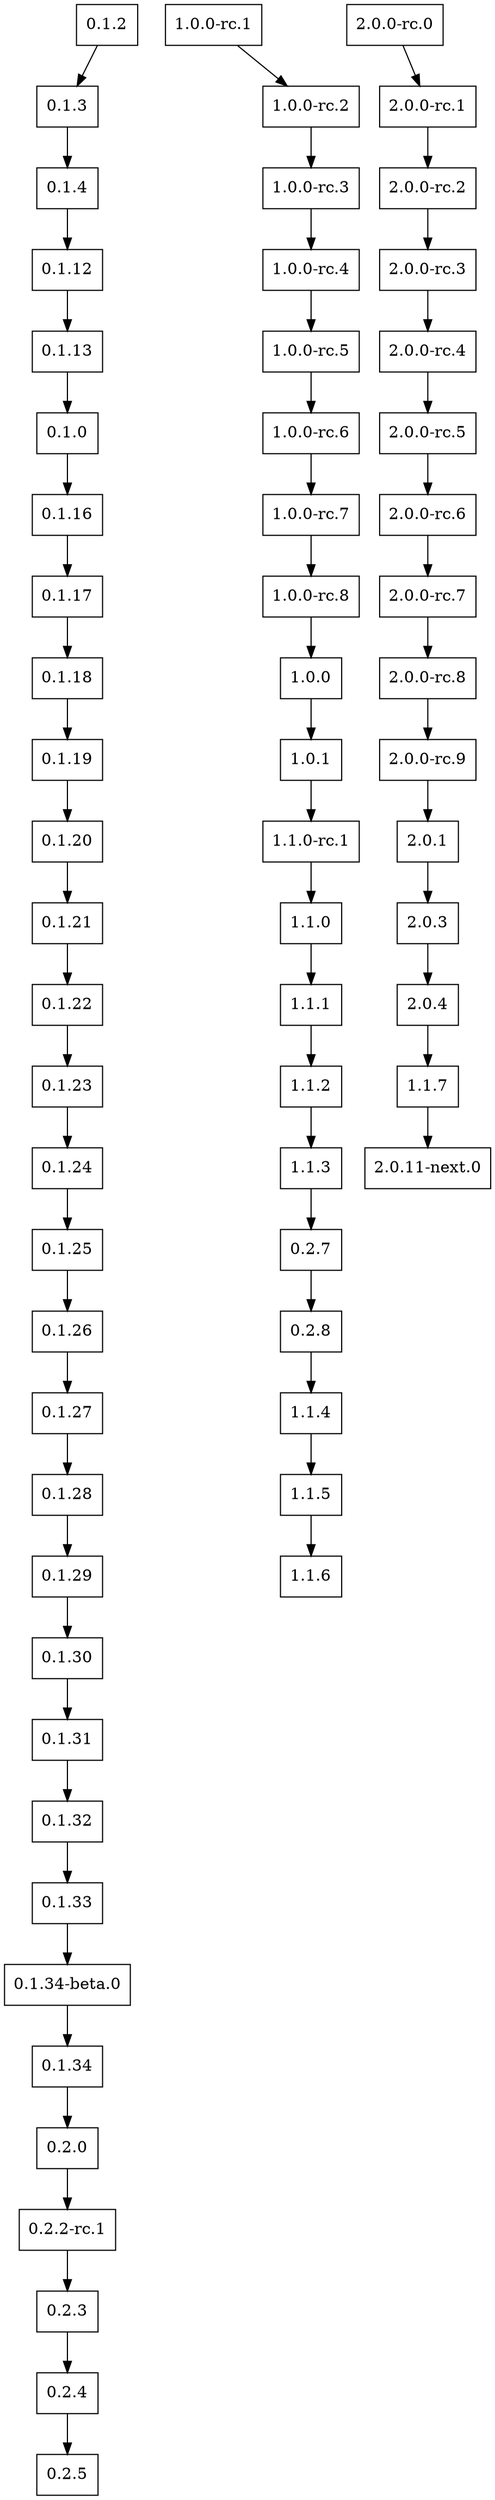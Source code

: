 strict digraph "" {
	node [shape=box];
	"0.1.2" -> "0.1.3";
	"0.1.3" -> "0.1.4";
	"0.1.4" -> "0.1.12";
	"0.1.12" -> "0.1.13";
	"0.1.13" -> "0.1.0";
	"0.1.0" -> "0.1.16";
	"0.1.16" -> "0.1.17";
	"0.1.17" -> "0.1.18";
	"0.1.18" -> "0.1.19";
	"0.1.19" -> "0.1.20";
	"0.1.20" -> "0.1.21";
	"0.1.21" -> "0.1.22";
	"0.1.22" -> "0.1.23";
	"0.1.23" -> "0.1.24";
	"0.1.24" -> "0.1.25";
	"0.1.25" -> "0.1.26";
	"0.1.26" -> "0.1.27";
	"0.1.27" -> "0.1.28";
	"0.1.28" -> "0.1.29";
	"0.1.29" -> "0.1.30";
	"0.1.30" -> "0.1.31";
	"0.1.31" -> "0.1.32";
	"0.1.32" -> "0.1.33";
	"0.1.33" -> "0.1.34-beta.0";
	"0.1.34-beta.0" -> "0.1.34";
	"0.1.34" -> "0.2.0";
	"0.2.0" -> "0.2.2-rc.1";
	"0.2.2-rc.1" -> "0.2.3";
	"0.2.3" -> "0.2.4";
	"0.2.4" -> "0.2.5";
	"1.0.0-rc.1" -> "1.0.0-rc.2";
	"1.0.0-rc.2" -> "1.0.0-rc.3";
	"1.0.0-rc.3" -> "1.0.0-rc.4";
	"1.0.0-rc.4" -> "1.0.0-rc.5";
	"1.0.0-rc.5" -> "1.0.0-rc.6";
	"1.0.0-rc.6" -> "1.0.0-rc.7";
	"1.0.0-rc.7" -> "1.0.0-rc.8";
	"1.0.0-rc.8" -> "1.0.0";
	"1.0.0" -> "1.0.1";
	"1.0.1" -> "1.1.0-rc.1";
	"1.1.0-rc.1" -> "1.1.0";
	"1.1.0" -> "1.1.1";
	"1.1.1" -> "1.1.2";
	"1.1.2" -> "1.1.3";
	"1.1.3" -> "0.2.7";
	"0.2.7" -> "0.2.8";
	"0.2.8" -> "1.1.4";
	"1.1.4" -> "1.1.5";
	"1.1.5" -> "1.1.6";
	"2.0.0-rc.0" -> "2.0.0-rc.1";
	"2.0.0-rc.1" -> "2.0.0-rc.2";
	"2.0.0-rc.2" -> "2.0.0-rc.3";
	"2.0.0-rc.3" -> "2.0.0-rc.4";
	"2.0.0-rc.4" -> "2.0.0-rc.5";
	"2.0.0-rc.5" -> "2.0.0-rc.6";
	"2.0.0-rc.6" -> "2.0.0-rc.7";
	"2.0.0-rc.7" -> "2.0.0-rc.8";
	"2.0.0-rc.8" -> "2.0.0-rc.9";
	"2.0.0-rc.9" -> "2.0.1";
	"2.0.1" -> "2.0.3";
	"2.0.3" -> "2.0.4";
	"2.0.4" -> "1.1.7";
	"1.1.7" -> "2.0.11-next.0";
	
	// ground the forest
 ground_node[style=invis]
 subgraph {
  "0.1.2";"1.0.0-rc.1";"2.0.0-rc.0"
 } -> ground_node [style=invis]
 
}

